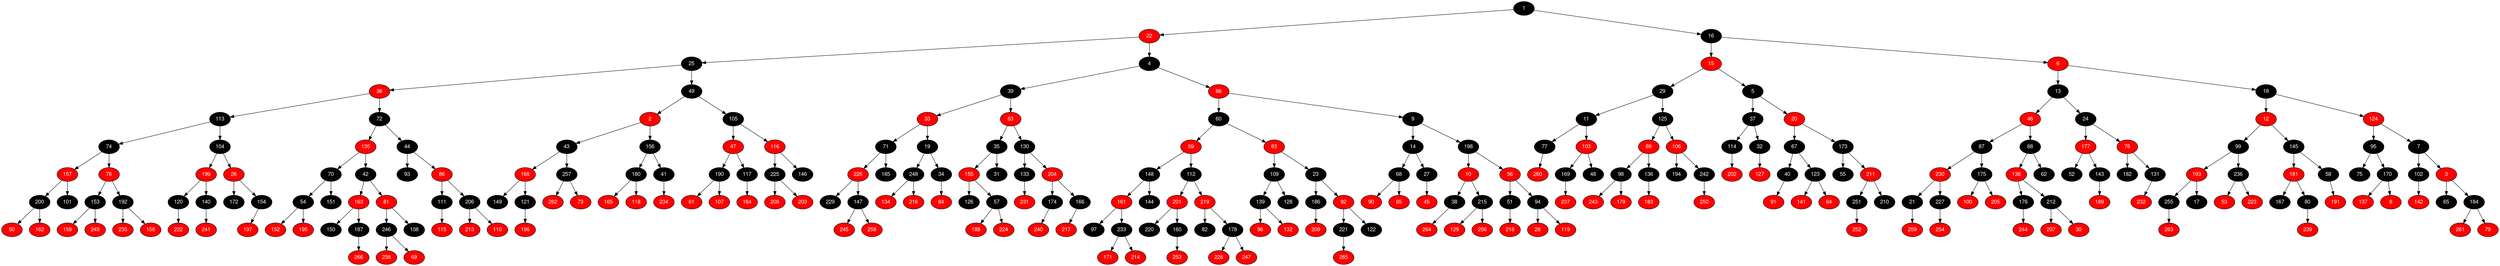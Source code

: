 digraph RB_Teste {
	node [fontname="Helvetica,Arial,sans-serif" style="filled"]
	edge [fontname="Helvetica,Arial,sans-serif" color="black"]

	{
		node [fillcolor=" black" fontcolor=" white"] 1 
		node [fillcolor=" red" fontcolor=" white"] 22 
		node [fillcolor=" black" fontcolor=" white"] 25 
		node [fillcolor=" red" fontcolor=" white"] 36 
		node [fillcolor=" black" fontcolor=" white"] 113 
		node [fillcolor=" black" fontcolor=" white"] 74 
		node [fillcolor=" red" fontcolor=" white"] 157 
		node [fillcolor=" black" fontcolor=" white"] 200 
		node [fillcolor=" red" fontcolor=" white"] 50 
		node [fillcolor=" red" fontcolor=" white"] 162 
		node [fillcolor=" black" fontcolor=" white"] 101 
		node [fillcolor=" red" fontcolor=" white"] 76 
		node [fillcolor=" black" fontcolor=" white"] 153 
		node [fillcolor=" red" fontcolor=" white"] 159 
		node [fillcolor=" red" fontcolor=" white"] 249 
		node [fillcolor=" black" fontcolor=" white"] 192 
		node [fillcolor=" red" fontcolor=" white"] 235 
		node [fillcolor=" red" fontcolor=" white"] 158 
		node [fillcolor=" black" fontcolor=" white"] 104 
		node [fillcolor=" red" fontcolor=" white"] 199 
		node [fillcolor=" black" fontcolor=" white"] 120 
		node [fillcolor=" red" fontcolor=" white"] 222 
		node [fillcolor=" black" fontcolor=" white"] 140 
		node [fillcolor=" red" fontcolor=" white"] 241 
		node [fillcolor=" red" fontcolor=" white"] 26 
		node [fillcolor=" black" fontcolor=" white"] 172 
		node [fillcolor=" black" fontcolor=" white"] 154 
		node [fillcolor=" red" fontcolor=" white"] 197 
		node [fillcolor=" black" fontcolor=" white"] 72 
		node [fillcolor=" red" fontcolor=" white"] 135 
		node [fillcolor=" black" fontcolor=" white"] 70 
		node [fillcolor=" black" fontcolor=" white"] 54 
		node [fillcolor=" red" fontcolor=" white"] 152 
		node [fillcolor=" red" fontcolor=" white"] 195 
		node [fillcolor=" black" fontcolor=" white"] 151 
		node [fillcolor=" black" fontcolor=" white"] 42 
		node [fillcolor=" red" fontcolor=" white"] 163 
		node [fillcolor=" black" fontcolor=" white"] 150 
		node [fillcolor=" black" fontcolor=" white"] 187 
		node [fillcolor=" red" fontcolor=" white"] 266 
		node [fillcolor=" red" fontcolor=" white"] 81 
		node [fillcolor=" black" fontcolor=" white"] 246 
		node [fillcolor=" red" fontcolor=" white"] 238 
		node [fillcolor=" red" fontcolor=" white"] 69 
		node [fillcolor=" black" fontcolor=" white"] 108 
		node [fillcolor=" black" fontcolor=" white"] 44 
		node [fillcolor=" black" fontcolor=" white"] 93 
		node [fillcolor=" red" fontcolor=" white"] 86 
		node [fillcolor=" black" fontcolor=" white"] 111 
		node [fillcolor=" red" fontcolor=" white"] 115 
		node [fillcolor=" black" fontcolor=" white"] 206 
		node [fillcolor=" red" fontcolor=" white"] 213 
		node [fillcolor=" red" fontcolor=" white"] 110 
		node [fillcolor=" black" fontcolor=" white"] 49 
		node [fillcolor=" red" fontcolor=" white"] 2 
		node [fillcolor=" black" fontcolor=" white"] 43 
		node [fillcolor=" red" fontcolor=" white"] 168 
		node [fillcolor=" black" fontcolor=" white"] 149 
		node [fillcolor=" black" fontcolor=" white"] 121 
		node [fillcolor=" red" fontcolor=" white"] 196 
		node [fillcolor=" black" fontcolor=" white"] 257 
		node [fillcolor=" red" fontcolor=" white"] 262 
		node [fillcolor=" red" fontcolor=" white"] 73 
		node [fillcolor=" black" fontcolor=" white"] 156 
		node [fillcolor=" black" fontcolor=" white"] 180 
		node [fillcolor=" red" fontcolor=" white"] 165 
		node [fillcolor=" red" fontcolor=" white"] 118 
		node [fillcolor=" black" fontcolor=" white"] 41 
		node [fillcolor=" red" fontcolor=" white"] 234 
		node [fillcolor=" black" fontcolor=" white"] 105 
		node [fillcolor=" red" fontcolor=" white"] 47 
		node [fillcolor=" black" fontcolor=" white"] 190 
		node [fillcolor=" red" fontcolor=" white"] 61 
		node [fillcolor=" red" fontcolor=" white"] 107 
		node [fillcolor=" black" fontcolor=" white"] 117 
		node [fillcolor=" red" fontcolor=" white"] 164 
		node [fillcolor=" red" fontcolor=" white"] 116 
		node [fillcolor=" black" fontcolor=" white"] 225 
		node [fillcolor=" red" fontcolor=" white"] 208 
		node [fillcolor=" red" fontcolor=" white"] 203 
		node [fillcolor=" black" fontcolor=" white"] 146 
		node [fillcolor=" black" fontcolor=" white"] 4 
		node [fillcolor=" black" fontcolor=" white"] 39 
		node [fillcolor=" red" fontcolor=" white"] 33 
		node [fillcolor=" black" fontcolor=" white"] 71 
		node [fillcolor=" red" fontcolor=" white"] 226 
		node [fillcolor=" black" fontcolor=" white"] 229 
		node [fillcolor=" black" fontcolor=" white"] 147 
		node [fillcolor=" red" fontcolor=" white"] 245 
		node [fillcolor=" red" fontcolor=" white"] 258 
		node [fillcolor=" black" fontcolor=" white"] 185 
		node [fillcolor=" black" fontcolor=" white"] 19 
		node [fillcolor=" black" fontcolor=" white"] 248 
		node [fillcolor=" red" fontcolor=" white"] 134 
		node [fillcolor=" red" fontcolor=" white"] 216 
		node [fillcolor=" black" fontcolor=" white"] 34 
		node [fillcolor=" red" fontcolor=" white"] 84 
		node [fillcolor=" red" fontcolor=" white"] 63 
		node [fillcolor=" black" fontcolor=" white"] 35 
		node [fillcolor=" red" fontcolor=" white"] 155 
		node [fillcolor=" black" fontcolor=" white"] 126 
		node [fillcolor=" black" fontcolor=" white"] 57 
		node [fillcolor=" red" fontcolor=" white"] 188 
		node [fillcolor=" red" fontcolor=" white"] 224 
		node [fillcolor=" black" fontcolor=" white"] 31 
		node [fillcolor=" black" fontcolor=" white"] 130 
		node [fillcolor=" black" fontcolor=" white"] 133 
		node [fillcolor=" red" fontcolor=" white"] 231 
		node [fillcolor=" red" fontcolor=" white"] 204 
		node [fillcolor=" black" fontcolor=" white"] 174 
		node [fillcolor=" red" fontcolor=" white"] 240 
		node [fillcolor=" black" fontcolor=" white"] 166 
		node [fillcolor=" red" fontcolor=" white"] 217 
		node [fillcolor=" red" fontcolor=" white"] 66 
		node [fillcolor=" black" fontcolor=" white"] 60 
		node [fillcolor=" red" fontcolor=" white"] 59 
		node [fillcolor=" black" fontcolor=" white"] 148 
		node [fillcolor=" red" fontcolor=" white"] 161 
		node [fillcolor=" black" fontcolor=" white"] 97 
		node [fillcolor=" black" fontcolor=" white"] 233 
		node [fillcolor=" red" fontcolor=" white"] 171 
		node [fillcolor=" red" fontcolor=" white"] 214 
		node [fillcolor=" black" fontcolor=" white"] 144 
		node [fillcolor=" black" fontcolor=" white"] 112 
		node [fillcolor=" red" fontcolor=" white"] 201 
		node [fillcolor=" black" fontcolor=" white"] 220 
		node [fillcolor=" black" fontcolor=" white"] 160 
		node [fillcolor=" red" fontcolor=" white"] 253 
		node [fillcolor=" red" fontcolor=" white"] 219 
		node [fillcolor=" black" fontcolor=" white"] 82 
		node [fillcolor=" black" fontcolor=" white"] 178 
		node [fillcolor=" red" fontcolor=" white"] 228 
		node [fillcolor=" red" fontcolor=" white"] 247 
		node [fillcolor=" red" fontcolor=" white"] 83 
		node [fillcolor=" black" fontcolor=" white"] 109 
		node [fillcolor=" black" fontcolor=" white"] 139 
		node [fillcolor=" red" fontcolor=" white"] 96 
		node [fillcolor=" red" fontcolor=" white"] 132 
		node [fillcolor=" black" fontcolor=" white"] 128 
		node [fillcolor=" black" fontcolor=" white"] 23 
		node [fillcolor=" black" fontcolor=" white"] 186 
		node [fillcolor=" red" fontcolor=" white"] 209 
		node [fillcolor=" red" fontcolor=" white"] 92 
		node [fillcolor=" black" fontcolor=" white"] 221 
		node [fillcolor=" red" fontcolor=" white"] 265 
		node [fillcolor=" black" fontcolor=" white"] 122 
		node [fillcolor=" black" fontcolor=" white"] 9 
		node [fillcolor=" black" fontcolor=" white"] 14 
		node [fillcolor=" black" fontcolor=" white"] 68 
		node [fillcolor=" red" fontcolor=" white"] 90 
		node [fillcolor=" red" fontcolor=" white"] 85 
		node [fillcolor=" black" fontcolor=" white"] 27 
		node [fillcolor=" red" fontcolor=" white"] 45 
		node [fillcolor=" black" fontcolor=" white"] 198 
		node [fillcolor=" red" fontcolor=" white"] 10 
		node [fillcolor=" black" fontcolor=" white"] 38 
		node [fillcolor=" red" fontcolor=" white"] 264 
		node [fillcolor=" black" fontcolor=" white"] 215 
		node [fillcolor=" red" fontcolor=" white"] 129 
		node [fillcolor=" red" fontcolor=" white"] 256 
		node [fillcolor=" red" fontcolor=" white"] 56 
		node [fillcolor=" black" fontcolor=" white"] 51 
		node [fillcolor=" red" fontcolor=" white"] 218 
		node [fillcolor=" black" fontcolor=" white"] 94 
		node [fillcolor=" red" fontcolor=" white"] 28 
		node [fillcolor=" red" fontcolor=" white"] 119 
		node [fillcolor=" black" fontcolor=" white"] 16 
		node [fillcolor=" red" fontcolor=" white"] 15 
		node [fillcolor=" black" fontcolor=" white"] 29 
		node [fillcolor=" black" fontcolor=" white"] 11 
		node [fillcolor=" black" fontcolor=" white"] 77 
		node [fillcolor=" red" fontcolor=" white"] 260 
		node [fillcolor=" red" fontcolor=" white"] 103 
		node [fillcolor=" black" fontcolor=" white"] 169 
		node [fillcolor=" red" fontcolor=" white"] 237 
		node [fillcolor=" black" fontcolor=" white"] 48 
		node [fillcolor=" black" fontcolor=" white"] 125 
		node [fillcolor=" red" fontcolor=" white"] 89 
		node [fillcolor=" black" fontcolor=" white"] 98 
		node [fillcolor=" red" fontcolor=" white"] 243 
		node [fillcolor=" red" fontcolor=" white"] 179 
		node [fillcolor=" black" fontcolor=" white"] 136 
		node [fillcolor=" red" fontcolor=" white"] 183 
		node [fillcolor=" red" fontcolor=" white"] 106 
		node [fillcolor=" black" fontcolor=" white"] 194 
		node [fillcolor=" black" fontcolor=" white"] 242 
		node [fillcolor=" red" fontcolor=" white"] 250 
		node [fillcolor=" black" fontcolor=" white"] 5 
		node [fillcolor=" black" fontcolor=" white"] 37 
		node [fillcolor=" black" fontcolor=" white"] 114 
		node [fillcolor=" red" fontcolor=" white"] 202 
		node [fillcolor=" black" fontcolor=" white"] 32 
		node [fillcolor=" red" fontcolor=" white"] 127 
		node [fillcolor=" red" fontcolor=" white"] 20 
		node [fillcolor=" black" fontcolor=" white"] 67 
		node [fillcolor=" black" fontcolor=" white"] 40 
		node [fillcolor=" red" fontcolor=" white"] 91 
		node [fillcolor=" black" fontcolor=" white"] 123 
		node [fillcolor=" red" fontcolor=" white"] 141 
		node [fillcolor=" red" fontcolor=" white"] 64 
		node [fillcolor=" black" fontcolor=" white"] 173 
		node [fillcolor=" black" fontcolor=" white"] 55 
		node [fillcolor=" red" fontcolor=" white"] 211 
		node [fillcolor=" black" fontcolor=" white"] 251 
		node [fillcolor=" red" fontcolor=" white"] 252 
		node [fillcolor=" black" fontcolor=" white"] 210 
		node [fillcolor=" red" fontcolor=" white"] 6 
		node [fillcolor=" black" fontcolor=" white"] 13 
		node [fillcolor=" red" fontcolor=" white"] 46 
		node [fillcolor=" black" fontcolor=" white"] 87 
		node [fillcolor=" red" fontcolor=" white"] 230 
		node [fillcolor=" black" fontcolor=" white"] 21 
		node [fillcolor=" red" fontcolor=" white"] 259 
		node [fillcolor=" black" fontcolor=" white"] 227 
		node [fillcolor=" red" fontcolor=" white"] 254 
		node [fillcolor=" black" fontcolor=" white"] 175 
		node [fillcolor=" red" fontcolor=" white"] 100 
		node [fillcolor=" red" fontcolor=" white"] 205 
		node [fillcolor=" black" fontcolor=" white"] 88 
		node [fillcolor=" red" fontcolor=" white"] 138 
		node [fillcolor=" black" fontcolor=" white"] 176 
		node [fillcolor=" red" fontcolor=" white"] 244 
		node [fillcolor=" black" fontcolor=" white"] 212 
		node [fillcolor=" red" fontcolor=" white"] 207 
		node [fillcolor=" red" fontcolor=" white"] 30 
		node [fillcolor=" black" fontcolor=" white"] 62 
		node [fillcolor=" black" fontcolor=" white"] 24 
		node [fillcolor=" red" fontcolor=" white"] 177 
		node [fillcolor=" black" fontcolor=" white"] 52 
		node [fillcolor=" black" fontcolor=" white"] 143 
		node [fillcolor=" red" fontcolor=" white"] 189 
		node [fillcolor=" red" fontcolor=" white"] 78 
		node [fillcolor=" black" fontcolor=" white"] 182 
		node [fillcolor=" black" fontcolor=" white"] 131 
		node [fillcolor=" red" fontcolor=" white"] 232 
		node [fillcolor=" black" fontcolor=" white"] 18 
		node [fillcolor=" red" fontcolor=" white"] 12 
		node [fillcolor=" black" fontcolor=" white"] 99 
		node [fillcolor=" red" fontcolor=" white"] 193 
		node [fillcolor=" black" fontcolor=" white"] 255 
		node [fillcolor=" red" fontcolor=" white"] 263 
		node [fillcolor=" black" fontcolor=" white"] 17 
		node [fillcolor=" black" fontcolor=" white"] 236 
		node [fillcolor=" red" fontcolor=" white"] 53 
		node [fillcolor=" red" fontcolor=" white"] 223 
		node [fillcolor=" black" fontcolor=" white"] 145 
		node [fillcolor=" red" fontcolor=" white"] 181 
		node [fillcolor=" black" fontcolor=" white"] 167 
		node [fillcolor=" black" fontcolor=" white"] 80 
		node [fillcolor=" red" fontcolor=" white"] 239 
		node [fillcolor=" black" fontcolor=" white"] 58 
		node [fillcolor=" red" fontcolor=" white"] 191 
		node [fillcolor=" red" fontcolor=" white"] 124 
		node [fillcolor=" black" fontcolor=" white"] 95 
		node [fillcolor=" black" fontcolor=" white"] 75 
		node [fillcolor=" black" fontcolor=" white"] 170 
		node [fillcolor=" red" fontcolor=" white"] 137 
		node [fillcolor=" red" fontcolor=" white"] 8 
		node [fillcolor=" black" fontcolor=" white"] 7 
		node [fillcolor=" black" fontcolor=" white"] 102 
		node [fillcolor=" red" fontcolor=" white"] 142 
		node [fillcolor=" red" fontcolor=" white"] 3 
		node [fillcolor=" black" fontcolor=" white"] 65 
		node [fillcolor=" black" fontcolor=" white"] 184 
		node [fillcolor=" red" fontcolor=" white"] 261 
		node [fillcolor=" red" fontcolor=" white"] 79 
	}

	1 -> 22 
	1 -> 16 
	22 -> 25 
	22 -> 4 
	25 -> 36 
	25 -> 49 
	36 -> 113 
	36 -> 72 
	113 -> 74 
	113 -> 104 
	74 -> 157 
	74 -> 76 
	157 -> 200 
	157 -> 101 
	200 -> 50 
	200 -> 162 
	76 -> 153 
	76 -> 192 
	153 -> 159 
	153 -> 249 
	192 -> 235 
	192 -> 158 
	104 -> 199 
	104 -> 26 
	199 -> 120 
	199 -> 140 
	120 -> 222 
	140 -> 241 
	26 -> 172 
	26 -> 154 
	154 -> 197 
	72 -> 135 
	72 -> 44 
	135 -> 70 
	135 -> 42 
	70 -> 54 
	70 -> 151 
	54 -> 152 
	54 -> 195 
	42 -> 163 
	42 -> 81 
	163 -> 150 
	163 -> 187 
	187 -> 266 
	81 -> 246 
	81 -> 108 
	246 -> 238 
	246 -> 69 
	44 -> 93 
	44 -> 86 
	86 -> 111 
	86 -> 206 
	111 -> 115 
	206 -> 213 
	206 -> 110 
	49 -> 2 
	49 -> 105 
	2 -> 43 
	2 -> 156 
	43 -> 168 
	43 -> 257 
	168 -> 149 
	168 -> 121 
	121 -> 196 
	257 -> 262 
	257 -> 73 
	156 -> 180 
	156 -> 41 
	180 -> 165 
	180 -> 118 
	41 -> 234 
	105 -> 47 
	105 -> 116 
	47 -> 190 
	47 -> 117 
	190 -> 61 
	190 -> 107 
	117 -> 164 
	116 -> 225 
	116 -> 146 
	225 -> 208 
	225 -> 203 
	4 -> 39 
	4 -> 66 
	39 -> 33 
	39 -> 63 
	33 -> 71 
	33 -> 19 
	71 -> 226 
	71 -> 185 
	226 -> 229 
	226 -> 147 
	147 -> 245 
	147 -> 258 
	19 -> 248 
	19 -> 34 
	248 -> 134 
	248 -> 216 
	34 -> 84 
	63 -> 35 
	63 -> 130 
	35 -> 155 
	35 -> 31 
	155 -> 126 
	155 -> 57 
	57 -> 188 
	57 -> 224 
	130 -> 133 
	130 -> 204 
	133 -> 231 
	204 -> 174 
	204 -> 166 
	174 -> 240 
	166 -> 217 
	66 -> 60 
	66 -> 9 
	60 -> 59 
	60 -> 83 
	59 -> 148 
	59 -> 112 
	148 -> 161 
	148 -> 144 
	161 -> 97 
	161 -> 233 
	233 -> 171 
	233 -> 214 
	112 -> 201 
	112 -> 219 
	201 -> 220 
	201 -> 160 
	160 -> 253 
	219 -> 82 
	219 -> 178 
	178 -> 228 
	178 -> 247 
	83 -> 109 
	83 -> 23 
	109 -> 139 
	109 -> 128 
	139 -> 96 
	139 -> 132 
	23 -> 186 
	23 -> 92 
	186 -> 209 
	92 -> 221 
	92 -> 122 
	221 -> 265 
	9 -> 14 
	9 -> 198 
	14 -> 68 
	14 -> 27 
	68 -> 90 
	68 -> 85 
	27 -> 45 
	198 -> 10 
	198 -> 56 
	10 -> 38 
	10 -> 215 
	38 -> 264 
	215 -> 129 
	215 -> 256 
	56 -> 51 
	56 -> 94 
	51 -> 218 
	94 -> 28 
	94 -> 119 
	16 -> 15 
	16 -> 6 
	15 -> 29 
	15 -> 5 
	29 -> 11 
	29 -> 125 
	11 -> 77 
	11 -> 103 
	77 -> 260 
	103 -> 169 
	103 -> 48 
	169 -> 237 
	125 -> 89 
	125 -> 106 
	89 -> 98 
	89 -> 136 
	98 -> 243 
	98 -> 179 
	136 -> 183 
	106 -> 194 
	106 -> 242 
	242 -> 250 
	5 -> 37 
	5 -> 20 
	37 -> 114 
	37 -> 32 
	114 -> 202 
	32 -> 127 
	20 -> 67 
	20 -> 173 
	67 -> 40 
	67 -> 123 
	40 -> 91 
	123 -> 141 
	123 -> 64 
	173 -> 55 
	173 -> 211 
	211 -> 251 
	211 -> 210 
	251 -> 252 
	6 -> 13 
	6 -> 18 
	13 -> 46 
	13 -> 24 
	46 -> 87 
	46 -> 88 
	87 -> 230 
	87 -> 175 
	230 -> 21 
	230 -> 227 
	21 -> 259 
	227 -> 254 
	175 -> 100 
	175 -> 205 
	88 -> 138 
	88 -> 62 
	138 -> 176 
	138 -> 212 
	176 -> 244 
	212 -> 207 
	212 -> 30 
	24 -> 177 
	24 -> 78 
	177 -> 52 
	177 -> 143 
	143 -> 189 
	78 -> 182 
	78 -> 131 
	131 -> 232 
	18 -> 12 
	18 -> 124 
	12 -> 99 
	12 -> 145 
	99 -> 193 
	99 -> 236 
	193 -> 255 
	193 -> 17 
	255 -> 263 
	236 -> 53 
	236 -> 223 
	145 -> 181 
	145 -> 58 
	181 -> 167 
	181 -> 80 
	80 -> 239 
	58 -> 191 
	124 -> 95 
	124 -> 7 
	95 -> 75 
	95 -> 170 
	170 -> 137 
	170 -> 8 
	7 -> 102 
	7 -> 3 
	102 -> 142 
	3 -> 65 
	3 -> 184 
	184 -> 261 
	184 -> 79 
}
